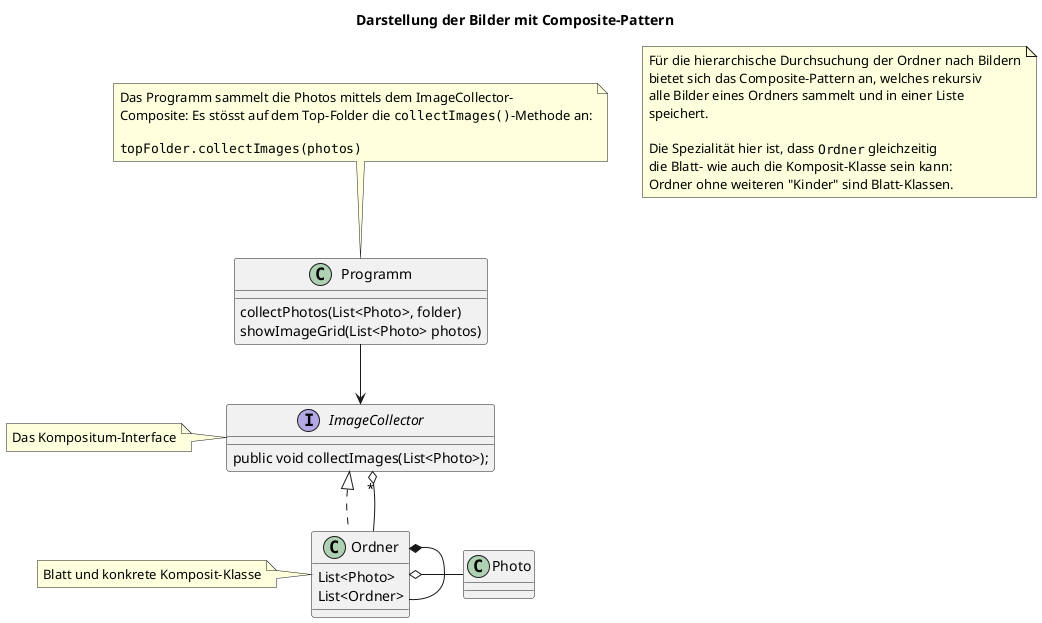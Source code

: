 @startuml
title Darstellung der Bilder mit Composite-Pattern


note as Beschreibung
    Für die hierarchische Durchsuchung der Ordner nach Bildern
    bietet sich das Composite-Pattern an, welches rekursiv
    alle Bilder eines Ordners sammelt und in einer Liste
    speichert.

    Die Spezialität hier ist, dass ""Ordner"" gleichzeitig
    die Blatt- wie auch die Komposit-Klasse sein kann:
    Ordner ohne weiteren "Kinder" sind Blatt-Klassen.
end note

class Programm {
    collectPhotos(List<Photo>, folder)
    showImageGrid(List<Photo> photos)
}

note top of Programm
    Das Programm sammelt die Photos mittels dem ImageCollector-
    Composite: Es stösst auf dem Top-Folder die ""collectImages()""-Methode an:

    ""topFolder.collectImages(photos)""
end note

interface ImageCollector {
    public void collectImages(List<Photo>);
}
note left of ImageCollector
    Das Kompositum-Interface
end note

class Ordner implements ImageCollector{
    List<Photo>
    List<Ordner>
}
note left of Ordner
    Blatt und konkrete Komposit-Klasse
end note

class Photo {

}

Programm --> ImageCollector
ImageCollector "*" o-- Ordner
Ordner o- Photo
Ordner *- Ordner

@enduml
